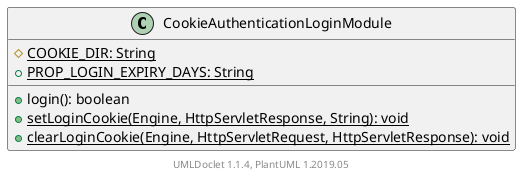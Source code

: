 @startuml

    class CookieAuthenticationLoginModule [[CookieAuthenticationLoginModule.html]] {
        {static} #COOKIE_DIR: String
        {static} +PROP_LOGIN_EXPIRY_DAYS: String
        +login(): boolean
        {static} +setLoginCookie(Engine, HttpServletResponse, String): void
        {static} +clearLoginCookie(Engine, HttpServletRequest, HttpServletResponse): void
    }


    center footer UMLDoclet 1.1.4, PlantUML 1.2019.05
@enduml
